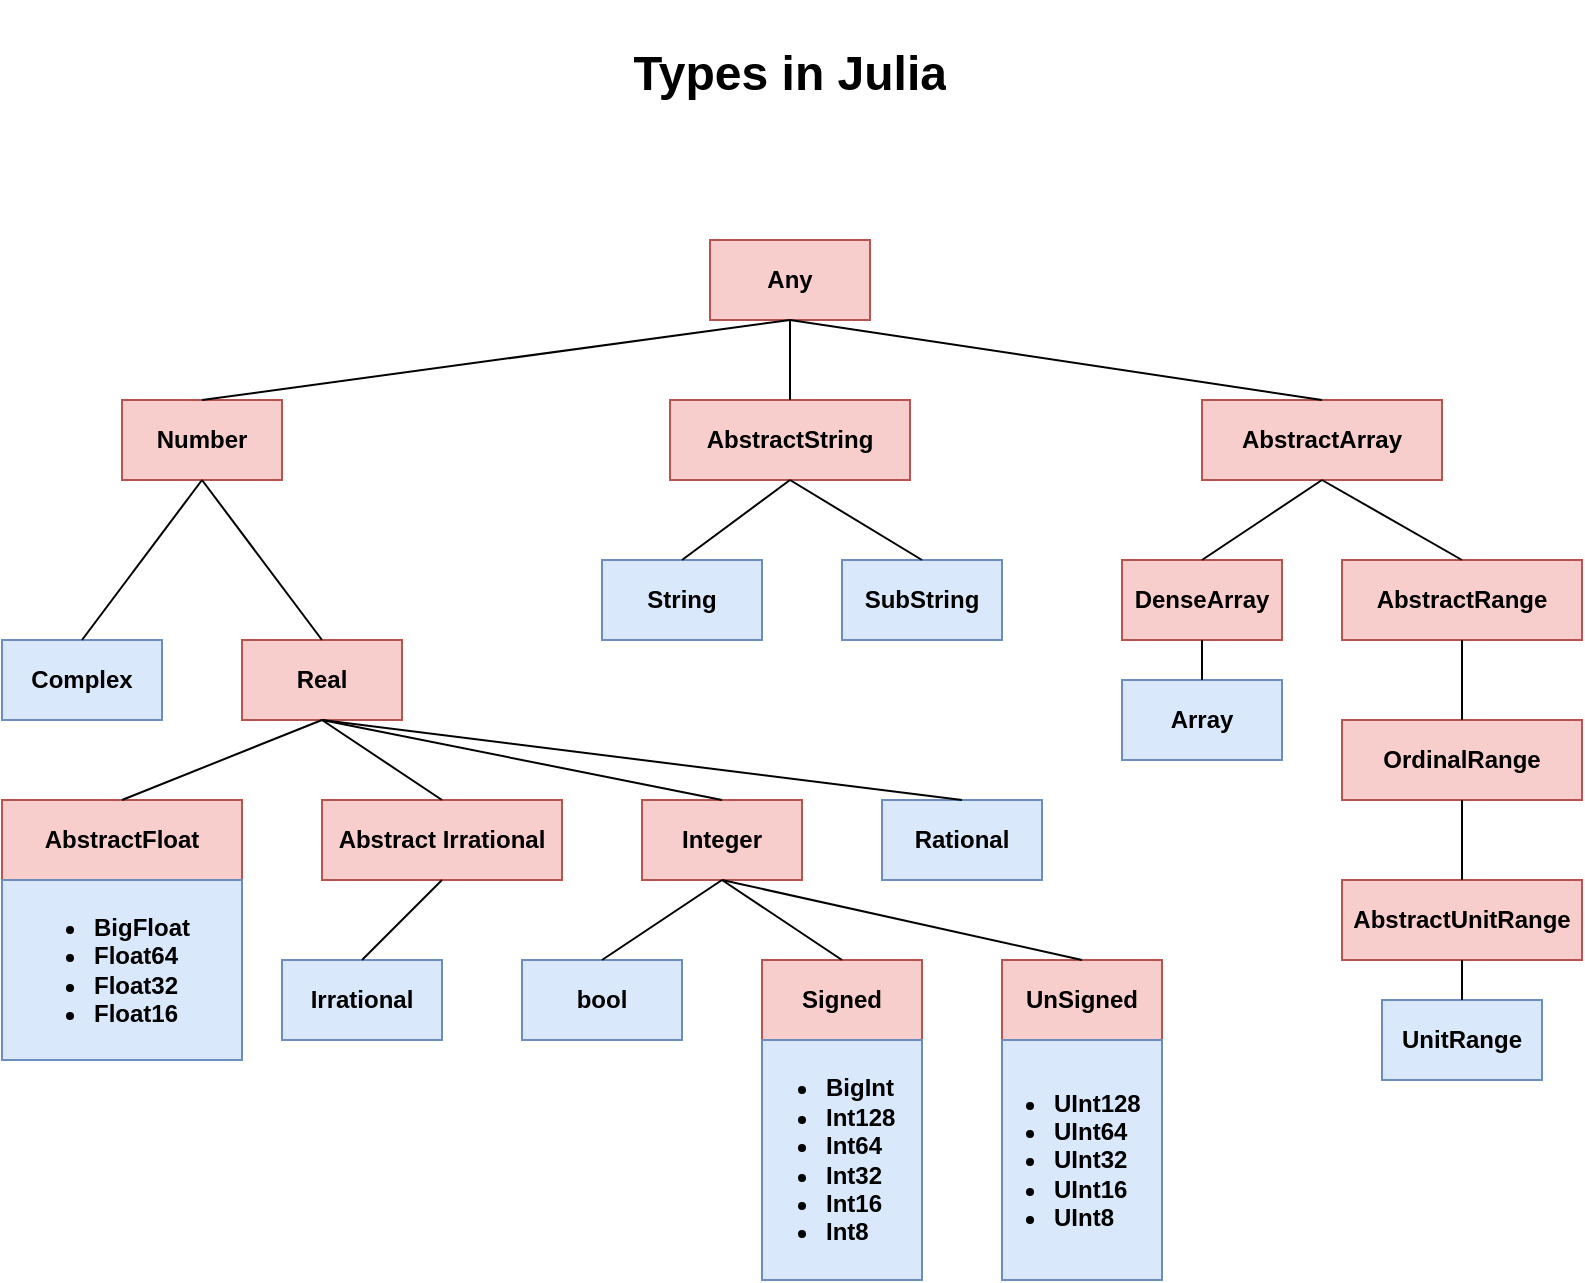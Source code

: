 <mxfile version="24.7.6">
  <diagram id="R2lEEEUBdFMjLlhIrx00" name="Page-1">
    <mxGraphModel dx="1434" dy="1947" grid="1" gridSize="10" guides="1" tooltips="1" connect="1" arrows="1" fold="1" page="1" pageScale="1" pageWidth="827" pageHeight="1169" background="none" math="0" shadow="0" extFonts="Permanent Marker^https://fonts.googleapis.com/css?family=Permanent+Marker">
      <root>
        <mxCell id="0" />
        <mxCell id="1" parent="0" />
        <mxCell id="6lPEVQ-JJM_BXF0MtWJn-1" value="&lt;b&gt;Any&lt;/b&gt;" style="rounded=0;whiteSpace=wrap;html=1;direction=west;fillColor=#f8cecc;strokeColor=#b85450;" parent="1" vertex="1">
          <mxGeometry x="374" y="-1000" width="80" height="40" as="geometry" />
        </mxCell>
        <mxCell id="6lPEVQ-JJM_BXF0MtWJn-2" style="edgeStyle=orthogonalEdgeStyle;rounded=0;orthogonalLoop=1;jettySize=auto;html=1;exitX=0.5;exitY=0;exitDx=0;exitDy=0;" parent="1" source="6lPEVQ-JJM_BXF0MtWJn-1" target="6lPEVQ-JJM_BXF0MtWJn-1" edge="1">
          <mxGeometry relative="1" as="geometry" />
        </mxCell>
        <mxCell id="6lPEVQ-JJM_BXF0MtWJn-4" value="&lt;h1&gt;Types in Julia&lt;/h1&gt;" style="text;html=1;whiteSpace=wrap;overflow=hidden;rounded=0;align=center;" parent="1" vertex="1">
          <mxGeometry x="324" y="-1120" width="180" height="80" as="geometry" />
        </mxCell>
        <mxCell id="6lPEVQ-JJM_BXF0MtWJn-5" value="Number" style="rounded=0;whiteSpace=wrap;html=1;fontStyle=1;fillColor=#f8cecc;strokeColor=#b85450;" parent="1" vertex="1">
          <mxGeometry x="80" y="-920" width="80" height="40" as="geometry" />
        </mxCell>
        <mxCell id="6lPEVQ-JJM_BXF0MtWJn-6" value="&lt;b&gt;AbstractString&lt;/b&gt;" style="whiteSpace=wrap;html=1;fillColor=#f8cecc;strokeColor=#b85450;" parent="1" vertex="1">
          <mxGeometry x="354" y="-920" width="120" height="40" as="geometry" />
        </mxCell>
        <mxCell id="6lPEVQ-JJM_BXF0MtWJn-7" value="&lt;b&gt;AbstractArray&lt;/b&gt;" style="whiteSpace=wrap;html=1;fillColor=#f8cecc;strokeColor=#b85450;" parent="1" vertex="1">
          <mxGeometry x="620" y="-920" width="120" height="40" as="geometry" />
        </mxCell>
        <mxCell id="6lPEVQ-JJM_BXF0MtWJn-8" style="edgeStyle=orthogonalEdgeStyle;rounded=0;orthogonalLoop=1;jettySize=auto;html=1;exitX=0.5;exitY=1;exitDx=0;exitDy=0;" parent="1" source="6lPEVQ-JJM_BXF0MtWJn-7" target="6lPEVQ-JJM_BXF0MtWJn-7" edge="1">
          <mxGeometry relative="1" as="geometry" />
        </mxCell>
        <mxCell id="6lPEVQ-JJM_BXF0MtWJn-9" value="&lt;b&gt;Complex&lt;/b&gt;" style="rounded=0;whiteSpace=wrap;html=1;fillColor=#dae8fc;strokeColor=#6c8ebf;" parent="1" vertex="1">
          <mxGeometry x="20" y="-800" width="80" height="40" as="geometry" />
        </mxCell>
        <mxCell id="6lPEVQ-JJM_BXF0MtWJn-10" value="&lt;b&gt;Real&lt;/b&gt;" style="whiteSpace=wrap;html=1;fillColor=#f8cecc;strokeColor=#b85450;" parent="1" vertex="1">
          <mxGeometry x="140" y="-800" width="80" height="40" as="geometry" />
        </mxCell>
        <mxCell id="6lPEVQ-JJM_BXF0MtWJn-12" value="&lt;b&gt;Abstract Irrational&lt;br&gt;&lt;/b&gt;" style="whiteSpace=wrap;html=1;fillColor=#f8cecc;strokeColor=#b85450;" parent="1" vertex="1">
          <mxGeometry x="180" y="-720" width="120" height="40" as="geometry" />
        </mxCell>
        <mxCell id="6lPEVQ-JJM_BXF0MtWJn-13" value="&lt;b&gt;Integer&lt;/b&gt;" style="whiteSpace=wrap;html=1;fillColor=#f8cecc;strokeColor=#b85450;" parent="1" vertex="1">
          <mxGeometry x="340" y="-720" width="80" height="40" as="geometry" />
        </mxCell>
        <mxCell id="6lPEVQ-JJM_BXF0MtWJn-20" value="&lt;b&gt;Irrational&lt;/b&gt;" style="whiteSpace=wrap;html=1;fillColor=#dae8fc;strokeColor=#6c8ebf;" parent="1" vertex="1">
          <mxGeometry x="160" y="-640" width="80" height="40" as="geometry" />
        </mxCell>
        <mxCell id="6lPEVQ-JJM_BXF0MtWJn-21" value="&lt;b&gt;String&lt;/b&gt;" style="whiteSpace=wrap;html=1;fillColor=#dae8fc;strokeColor=#6c8ebf;" parent="1" vertex="1">
          <mxGeometry x="320" y="-840" width="80" height="40" as="geometry" />
        </mxCell>
        <mxCell id="6lPEVQ-JJM_BXF0MtWJn-22" value="&lt;b&gt;SubString&lt;/b&gt;" style="whiteSpace=wrap;html=1;fillColor=#dae8fc;strokeColor=#6c8ebf;" parent="1" vertex="1">
          <mxGeometry x="440" y="-840" width="80" height="40" as="geometry" />
        </mxCell>
        <mxCell id="6lPEVQ-JJM_BXF0MtWJn-36" value="" style="endArrow=none;html=1;rounded=0;curved=1;exitX=0.5;exitY=0;exitDx=0;exitDy=0;entryX=0.5;entryY=1;entryDx=0;entryDy=0;" parent="1" source="6lPEVQ-JJM_BXF0MtWJn-9" target="6lPEVQ-JJM_BXF0MtWJn-5" edge="1">
          <mxGeometry width="50" height="50" relative="1" as="geometry">
            <mxPoint x="400" y="-710" as="sourcePoint" />
            <mxPoint x="450" y="-760" as="targetPoint" />
          </mxGeometry>
        </mxCell>
        <mxCell id="6lPEVQ-JJM_BXF0MtWJn-37" value="" style="endArrow=none;html=1;rounded=0;curved=1;exitX=0.5;exitY=0;exitDx=0;exitDy=0;entryX=0.5;entryY=1;entryDx=0;entryDy=0;" parent="1" source="6lPEVQ-JJM_BXF0MtWJn-10" target="6lPEVQ-JJM_BXF0MtWJn-5" edge="1">
          <mxGeometry width="50" height="50" relative="1" as="geometry">
            <mxPoint x="180" y="-820" as="sourcePoint" />
            <mxPoint x="240" y="-900" as="targetPoint" />
          </mxGeometry>
        </mxCell>
        <mxCell id="6lPEVQ-JJM_BXF0MtWJn-39" value="" style="endArrow=none;html=1;rounded=0;curved=1;exitX=0.5;exitY=0;exitDx=0;exitDy=0;entryX=0.5;entryY=1;entryDx=0;entryDy=0;" parent="1" source="6lPEVQ-JJM_BXF0MtWJn-13" target="6lPEVQ-JJM_BXF0MtWJn-10" edge="1">
          <mxGeometry width="50" height="50" relative="1" as="geometry">
            <mxPoint x="310" y="-810" as="sourcePoint" />
            <mxPoint x="450" y="-760" as="targetPoint" />
          </mxGeometry>
        </mxCell>
        <mxCell id="6lPEVQ-JJM_BXF0MtWJn-41" value="" style="endArrow=none;html=1;rounded=0;curved=1;exitX=0.5;exitY=0;exitDx=0;exitDy=0;entryX=0.5;entryY=1;entryDx=0;entryDy=0;" parent="1" source="6lPEVQ-JJM_BXF0MtWJn-12" target="6lPEVQ-JJM_BXF0MtWJn-10" edge="1">
          <mxGeometry width="50" height="50" relative="1" as="geometry">
            <mxPoint x="400" y="-710" as="sourcePoint" />
            <mxPoint x="450" y="-760" as="targetPoint" />
          </mxGeometry>
        </mxCell>
        <mxCell id="6lPEVQ-JJM_BXF0MtWJn-42" value="&lt;b&gt;Rational&lt;/b&gt;" style="rounded=0;whiteSpace=wrap;html=1;fillColor=#dae8fc;strokeColor=#6c8ebf;" parent="1" vertex="1">
          <mxGeometry x="460" y="-720" width="80" height="40" as="geometry" />
        </mxCell>
        <mxCell id="6lPEVQ-JJM_BXF0MtWJn-43" value="" style="endArrow=none;html=1;rounded=0;curved=1;entryX=0.5;entryY=0;entryDx=0;entryDy=0;exitX=0.5;exitY=1;exitDx=0;exitDy=0;" parent="1" source="6lPEVQ-JJM_BXF0MtWJn-10" target="6lPEVQ-JJM_BXF0MtWJn-42" edge="1">
          <mxGeometry width="50" height="50" relative="1" as="geometry">
            <mxPoint x="400" y="-710" as="sourcePoint" />
            <mxPoint x="450" y="-760" as="targetPoint" />
          </mxGeometry>
        </mxCell>
        <mxCell id="6lPEVQ-JJM_BXF0MtWJn-44" value="" style="endArrow=none;html=1;rounded=0;curved=1;entryX=0.5;entryY=0;entryDx=0;entryDy=0;exitX=0.5;exitY=0;exitDx=0;exitDy=0;" parent="1" source="6lPEVQ-JJM_BXF0MtWJn-1" target="6lPEVQ-JJM_BXF0MtWJn-5" edge="1">
          <mxGeometry width="50" height="50" relative="1" as="geometry">
            <mxPoint x="400" y="-710" as="sourcePoint" />
            <mxPoint x="450" y="-760" as="targetPoint" />
          </mxGeometry>
        </mxCell>
        <mxCell id="6lPEVQ-JJM_BXF0MtWJn-45" value="" style="endArrow=none;html=1;rounded=0;curved=1;entryX=0.5;entryY=0;entryDx=0;entryDy=0;exitX=0.5;exitY=1;exitDx=0;exitDy=0;" parent="1" source="6lPEVQ-JJM_BXF0MtWJn-6" target="6lPEVQ-JJM_BXF0MtWJn-21" edge="1">
          <mxGeometry width="50" height="50" relative="1" as="geometry">
            <mxPoint x="400" y="-710" as="sourcePoint" />
            <mxPoint x="450" y="-760" as="targetPoint" />
          </mxGeometry>
        </mxCell>
        <mxCell id="6lPEVQ-JJM_BXF0MtWJn-46" value="" style="endArrow=none;html=1;rounded=0;curved=1;entryX=0.5;entryY=0;entryDx=0;entryDy=0;exitX=0.5;exitY=1;exitDx=0;exitDy=0;" parent="1" source="6lPEVQ-JJM_BXF0MtWJn-6" target="6lPEVQ-JJM_BXF0MtWJn-22" edge="1">
          <mxGeometry width="50" height="50" relative="1" as="geometry">
            <mxPoint x="400" y="-710" as="sourcePoint" />
            <mxPoint x="450" y="-760" as="targetPoint" />
          </mxGeometry>
        </mxCell>
        <mxCell id="6lPEVQ-JJM_BXF0MtWJn-47" value="" style="endArrow=none;html=1;rounded=0;curved=1;entryX=0.5;entryY=0;entryDx=0;entryDy=0;exitX=0.5;exitY=0;exitDx=0;exitDy=0;" parent="1" source="6lPEVQ-JJM_BXF0MtWJn-1" target="6lPEVQ-JJM_BXF0MtWJn-6" edge="1">
          <mxGeometry width="50" height="50" relative="1" as="geometry">
            <mxPoint x="400" y="-710" as="sourcePoint" />
            <mxPoint x="450" y="-760" as="targetPoint" />
          </mxGeometry>
        </mxCell>
        <mxCell id="6lPEVQ-JJM_BXF0MtWJn-48" value="&lt;b&gt;bool&lt;/b&gt;" style="rounded=0;whiteSpace=wrap;html=1;fillColor=#dae8fc;strokeColor=#6c8ebf;" parent="1" vertex="1">
          <mxGeometry x="280" y="-640" width="80" height="40" as="geometry" />
        </mxCell>
        <mxCell id="6lPEVQ-JJM_BXF0MtWJn-49" value="" style="endArrow=none;html=1;rounded=0;curved=1;exitX=0.5;exitY=0;exitDx=0;exitDy=0;entryX=0.5;entryY=1;entryDx=0;entryDy=0;" parent="1" source="6lPEVQ-JJM_BXF0MtWJn-48" target="6lPEVQ-JJM_BXF0MtWJn-13" edge="1">
          <mxGeometry width="50" height="50" relative="1" as="geometry">
            <mxPoint x="400" y="-710" as="sourcePoint" />
            <mxPoint x="450" y="-760" as="targetPoint" />
          </mxGeometry>
        </mxCell>
        <mxCell id="6lPEVQ-JJM_BXF0MtWJn-55" value="" style="endArrow=none;html=1;rounded=0;curved=1;exitX=0.5;exitY=0;exitDx=0;exitDy=0;entryX=0.5;entryY=1;entryDx=0;entryDy=0;" parent="1" source="6lPEVQ-JJM_BXF0MtWJn-20" target="6lPEVQ-JJM_BXF0MtWJn-12" edge="1">
          <mxGeometry width="50" height="50" relative="1" as="geometry">
            <mxPoint x="400" y="-710" as="sourcePoint" />
            <mxPoint x="450" y="-760" as="targetPoint" />
          </mxGeometry>
        </mxCell>
        <mxCell id="6lPEVQ-JJM_BXF0MtWJn-56" value="" style="endArrow=none;html=1;rounded=0;curved=1;entryX=0.5;entryY=0;entryDx=0;entryDy=0;exitX=0.5;exitY=0;exitDx=0;exitDy=0;" parent="1" source="6lPEVQ-JJM_BXF0MtWJn-7" target="6lPEVQ-JJM_BXF0MtWJn-1" edge="1">
          <mxGeometry width="50" height="50" relative="1" as="geometry">
            <mxPoint x="400" y="-740" as="sourcePoint" />
            <mxPoint x="450" y="-790" as="targetPoint" />
          </mxGeometry>
        </mxCell>
        <mxCell id="mF-vL4sEK8fr5-sMb6IA-45" value="&lt;b&gt;DenseArray&lt;/b&gt;" style="whiteSpace=wrap;html=1;fillColor=#f8cecc;strokeColor=#b85450;" vertex="1" parent="1">
          <mxGeometry x="580" y="-840" width="80" height="40" as="geometry" />
        </mxCell>
        <mxCell id="mF-vL4sEK8fr5-sMb6IA-46" value="&lt;b&gt;Array&lt;/b&gt;" style="whiteSpace=wrap;html=1;fillColor=#dae8fc;strokeColor=#6c8ebf;" vertex="1" parent="1">
          <mxGeometry x="580" y="-780" width="80" height="40" as="geometry" />
        </mxCell>
        <mxCell id="mF-vL4sEK8fr5-sMb6IA-48" value="" style="endArrow=none;html=1;rounded=0;exitX=0.5;exitY=0;exitDx=0;exitDy=0;entryX=0.5;entryY=1;entryDx=0;entryDy=0;" edge="1" parent="1" source="mF-vL4sEK8fr5-sMb6IA-46" target="mF-vL4sEK8fr5-sMb6IA-45">
          <mxGeometry width="50" height="50" relative="1" as="geometry">
            <mxPoint x="720" y="-610" as="sourcePoint" />
            <mxPoint x="770" y="-660" as="targetPoint" />
          </mxGeometry>
        </mxCell>
        <mxCell id="mF-vL4sEK8fr5-sMb6IA-50" value="" style="endArrow=none;html=1;rounded=0;entryX=0.5;entryY=1;entryDx=0;entryDy=0;exitX=0.5;exitY=0;exitDx=0;exitDy=0;" edge="1" parent="1" source="mF-vL4sEK8fr5-sMb6IA-45" target="6lPEVQ-JJM_BXF0MtWJn-7">
          <mxGeometry width="50" height="50" relative="1" as="geometry">
            <mxPoint x="780" y="-850" as="sourcePoint" />
            <mxPoint x="800" y="-890" as="targetPoint" />
          </mxGeometry>
        </mxCell>
        <mxCell id="mF-vL4sEK8fr5-sMb6IA-51" value="AbstractRange" style="rounded=0;whiteSpace=wrap;html=1;fontStyle=1;fillColor=#f8cecc;strokeColor=#b85450;" vertex="1" parent="1">
          <mxGeometry x="690" y="-840" width="120" height="40" as="geometry" />
        </mxCell>
        <mxCell id="mF-vL4sEK8fr5-sMb6IA-52" value="OrdinalRange" style="rounded=0;whiteSpace=wrap;html=1;fontStyle=1;fillColor=#f8cecc;strokeColor=#b85450;" vertex="1" parent="1">
          <mxGeometry x="690" y="-760" width="120" height="40" as="geometry" />
        </mxCell>
        <mxCell id="mF-vL4sEK8fr5-sMb6IA-53" value="UnitRange" style="rounded=0;whiteSpace=wrap;html=1;fontStyle=1;fillColor=#dae8fc;strokeColor=#6c8ebf;" vertex="1" parent="1">
          <mxGeometry x="710" y="-620" width="80" height="40" as="geometry" />
        </mxCell>
        <mxCell id="mF-vL4sEK8fr5-sMb6IA-54" value="AbstractUnitRange" style="rounded=0;whiteSpace=wrap;html=1;fontStyle=1;fillColor=#f8cecc;strokeColor=#b85450;" vertex="1" parent="1">
          <mxGeometry x="690" y="-680" width="120" height="40" as="geometry" />
        </mxCell>
        <mxCell id="mF-vL4sEK8fr5-sMb6IA-56" value="" style="endArrow=none;html=1;rounded=0;exitX=0.5;exitY=0;exitDx=0;exitDy=0;entryX=0.5;entryY=1;entryDx=0;entryDy=0;" edge="1" parent="1" source="mF-vL4sEK8fr5-sMb6IA-51" target="6lPEVQ-JJM_BXF0MtWJn-7">
          <mxGeometry width="50" height="50" relative="1" as="geometry">
            <mxPoint x="390" y="-600" as="sourcePoint" />
            <mxPoint x="440" y="-650" as="targetPoint" />
          </mxGeometry>
        </mxCell>
        <mxCell id="mF-vL4sEK8fr5-sMb6IA-58" value="" style="endArrow=none;html=1;rounded=0;exitX=0.5;exitY=0;exitDx=0;exitDy=0;entryX=0.5;entryY=1;entryDx=0;entryDy=0;" edge="1" parent="1" source="mF-vL4sEK8fr5-sMb6IA-52" target="mF-vL4sEK8fr5-sMb6IA-51">
          <mxGeometry width="50" height="50" relative="1" as="geometry">
            <mxPoint x="700" y="-510" as="sourcePoint" />
            <mxPoint x="750" y="-560" as="targetPoint" />
          </mxGeometry>
        </mxCell>
        <mxCell id="mF-vL4sEK8fr5-sMb6IA-59" value="" style="endArrow=none;html=1;rounded=0;exitX=0.5;exitY=0;exitDx=0;exitDy=0;entryX=0.5;entryY=1;entryDx=0;entryDy=0;" edge="1" parent="1" source="mF-vL4sEK8fr5-sMb6IA-54" target="mF-vL4sEK8fr5-sMb6IA-52">
          <mxGeometry width="50" height="50" relative="1" as="geometry">
            <mxPoint x="780" y="-480" as="sourcePoint" />
            <mxPoint x="830" y="-530" as="targetPoint" />
          </mxGeometry>
        </mxCell>
        <mxCell id="mF-vL4sEK8fr5-sMb6IA-60" value="" style="endArrow=none;html=1;rounded=0;exitX=0.5;exitY=0;exitDx=0;exitDy=0;entryX=0.5;entryY=1;entryDx=0;entryDy=0;" edge="1" parent="1" source="mF-vL4sEK8fr5-sMb6IA-53" target="mF-vL4sEK8fr5-sMb6IA-54">
          <mxGeometry width="50" height="50" relative="1" as="geometry">
            <mxPoint x="690" y="-480" as="sourcePoint" />
            <mxPoint x="740" y="-530" as="targetPoint" />
          </mxGeometry>
        </mxCell>
        <mxCell id="mF-vL4sEK8fr5-sMb6IA-65" value="AbstractFloat" style="swimlane;fontStyle=1;childLayout=stackLayout;horizontal=1;startSize=40;horizontalStack=0;resizeParent=1;resizeParentMax=0;resizeLast=0;collapsible=1;marginBottom=0;whiteSpace=wrap;html=1;fillColor=#f8cecc;strokeColor=#b85450;" vertex="1" parent="1">
          <mxGeometry x="20" y="-720" width="120" height="130" as="geometry">
            <mxRectangle x="180" y="-560" width="70" height="40" as="alternateBounds" />
          </mxGeometry>
        </mxCell>
        <mxCell id="mF-vL4sEK8fr5-sMb6IA-66" value="&lt;ul&gt;&lt;li&gt;&lt;b&gt;BigFloat&lt;/b&gt;&lt;/li&gt;&lt;li&gt;&lt;b&gt;Float64&lt;/b&gt;&lt;/li&gt;&lt;li&gt;&lt;b&gt;Float32&lt;/b&gt;&lt;/li&gt;&lt;li&gt;&lt;b&gt;Float16&lt;br&gt;&lt;/b&gt;&lt;/li&gt;&lt;/ul&gt;" style="text;strokeColor=#6c8ebf;fillColor=#dae8fc;align=left;verticalAlign=middle;spacingLeft=4;spacingRight=4;overflow=hidden;points=[[0,0.5],[1,0.5]];portConstraint=eastwest;rotatable=0;whiteSpace=wrap;html=1;" vertex="1" parent="mF-vL4sEK8fr5-sMb6IA-65">
          <mxGeometry y="40" width="120" height="90" as="geometry" />
        </mxCell>
        <mxCell id="mF-vL4sEK8fr5-sMb6IA-69" value="" style="endArrow=none;html=1;rounded=0;exitX=0.5;exitY=0;exitDx=0;exitDy=0;entryX=0.5;entryY=1;entryDx=0;entryDy=0;" edge="1" parent="1" source="mF-vL4sEK8fr5-sMb6IA-65" target="6lPEVQ-JJM_BXF0MtWJn-10">
          <mxGeometry width="50" height="50" relative="1" as="geometry">
            <mxPoint x="90" y="-730" as="sourcePoint" />
            <mxPoint x="140" y="-780" as="targetPoint" />
          </mxGeometry>
        </mxCell>
        <mxCell id="mF-vL4sEK8fr5-sMb6IA-70" value="Signed" style="swimlane;fontStyle=1;childLayout=stackLayout;horizontal=1;startSize=40;horizontalStack=0;resizeParent=1;resizeParentMax=0;resizeLast=0;collapsible=1;marginBottom=0;whiteSpace=wrap;html=1;fillColor=#f8cecc;strokeColor=#b85450;" vertex="1" parent="1">
          <mxGeometry x="400" y="-640" width="80" height="160" as="geometry">
            <mxRectangle x="180" y="-560" width="70" height="40" as="alternateBounds" />
          </mxGeometry>
        </mxCell>
        <mxCell id="mF-vL4sEK8fr5-sMb6IA-71" value="&lt;ul&gt;&lt;li&gt;&lt;b&gt;BigInt&lt;/b&gt;&lt;/li&gt;&lt;li&gt;&lt;b&gt;Int128&lt;/b&gt;&lt;/li&gt;&lt;li&gt;&lt;b&gt;Int64&lt;/b&gt;&lt;/li&gt;&lt;li&gt;&lt;b&gt;Int32&lt;/b&gt;&lt;/li&gt;&lt;li&gt;&lt;b&gt;Int16&lt;/b&gt;&lt;/li&gt;&lt;li&gt;&lt;b&gt;Int8&lt;/b&gt;&lt;/li&gt;&lt;/ul&gt;" style="text;strokeColor=#6c8ebf;fillColor=#dae8fc;align=left;verticalAlign=middle;spacingLeft=-10;spacingRight=4;overflow=hidden;points=[[0,0.5],[1,0.5]];portConstraint=eastwest;rotatable=0;whiteSpace=wrap;html=1;" vertex="1" parent="mF-vL4sEK8fr5-sMb6IA-70">
          <mxGeometry y="40" width="80" height="120" as="geometry" />
        </mxCell>
        <mxCell id="mF-vL4sEK8fr5-sMb6IA-72" value="" style="endArrow=none;html=1;rounded=0;exitX=0.5;exitY=0;exitDx=0;exitDy=0;entryX=0.5;entryY=1;entryDx=0;entryDy=0;" edge="1" parent="1" source="mF-vL4sEK8fr5-sMb6IA-70" target="6lPEVQ-JJM_BXF0MtWJn-13">
          <mxGeometry width="50" height="50" relative="1" as="geometry">
            <mxPoint x="270" y="-480" as="sourcePoint" />
            <mxPoint x="370" y="-660" as="targetPoint" />
          </mxGeometry>
        </mxCell>
        <mxCell id="mF-vL4sEK8fr5-sMb6IA-73" value="UnSigned" style="swimlane;fontStyle=1;childLayout=stackLayout;horizontal=1;startSize=40;horizontalStack=0;resizeParent=1;resizeParentMax=0;resizeLast=0;collapsible=1;marginBottom=0;whiteSpace=wrap;html=1;fillColor=#f8cecc;strokeColor=#b85450;" vertex="1" parent="1">
          <mxGeometry x="520" y="-640" width="80" height="160" as="geometry">
            <mxRectangle x="180" y="-560" width="70" height="40" as="alternateBounds" />
          </mxGeometry>
        </mxCell>
        <mxCell id="mF-vL4sEK8fr5-sMb6IA-74" value="&lt;ul&gt;&lt;li&gt;&lt;b&gt;UInt128&lt;/b&gt;&lt;/li&gt;&lt;li&gt;&lt;b&gt;UInt64&lt;/b&gt;&lt;/li&gt;&lt;li&gt;&lt;b&gt;UInt32&lt;/b&gt;&lt;/li&gt;&lt;li&gt;&lt;b&gt;UInt16&lt;/b&gt;&lt;/li&gt;&lt;li&gt;&lt;b&gt;UInt8&lt;/b&gt;&lt;/li&gt;&lt;/ul&gt;" style="text;strokeColor=#6c8ebf;fillColor=#dae8fc;align=left;verticalAlign=middle;spacingLeft=-16;spacingRight=4;overflow=hidden;points=[[0,0.5],[1,0.5]];portConstraint=eastwest;rotatable=0;whiteSpace=wrap;html=1;" vertex="1" parent="mF-vL4sEK8fr5-sMb6IA-73">
          <mxGeometry y="40" width="80" height="120" as="geometry" />
        </mxCell>
        <mxCell id="mF-vL4sEK8fr5-sMb6IA-75" value="" style="endArrow=none;html=1;rounded=0;exitX=0.5;exitY=0;exitDx=0;exitDy=0;entryX=0.5;entryY=1;entryDx=0;entryDy=0;" edge="1" parent="1" source="mF-vL4sEK8fr5-sMb6IA-73" target="6lPEVQ-JJM_BXF0MtWJn-13">
          <mxGeometry width="50" height="50" relative="1" as="geometry">
            <mxPoint x="730" y="-340" as="sourcePoint" />
            <mxPoint x="780" y="-390" as="targetPoint" />
          </mxGeometry>
        </mxCell>
      </root>
    </mxGraphModel>
  </diagram>
</mxfile>

